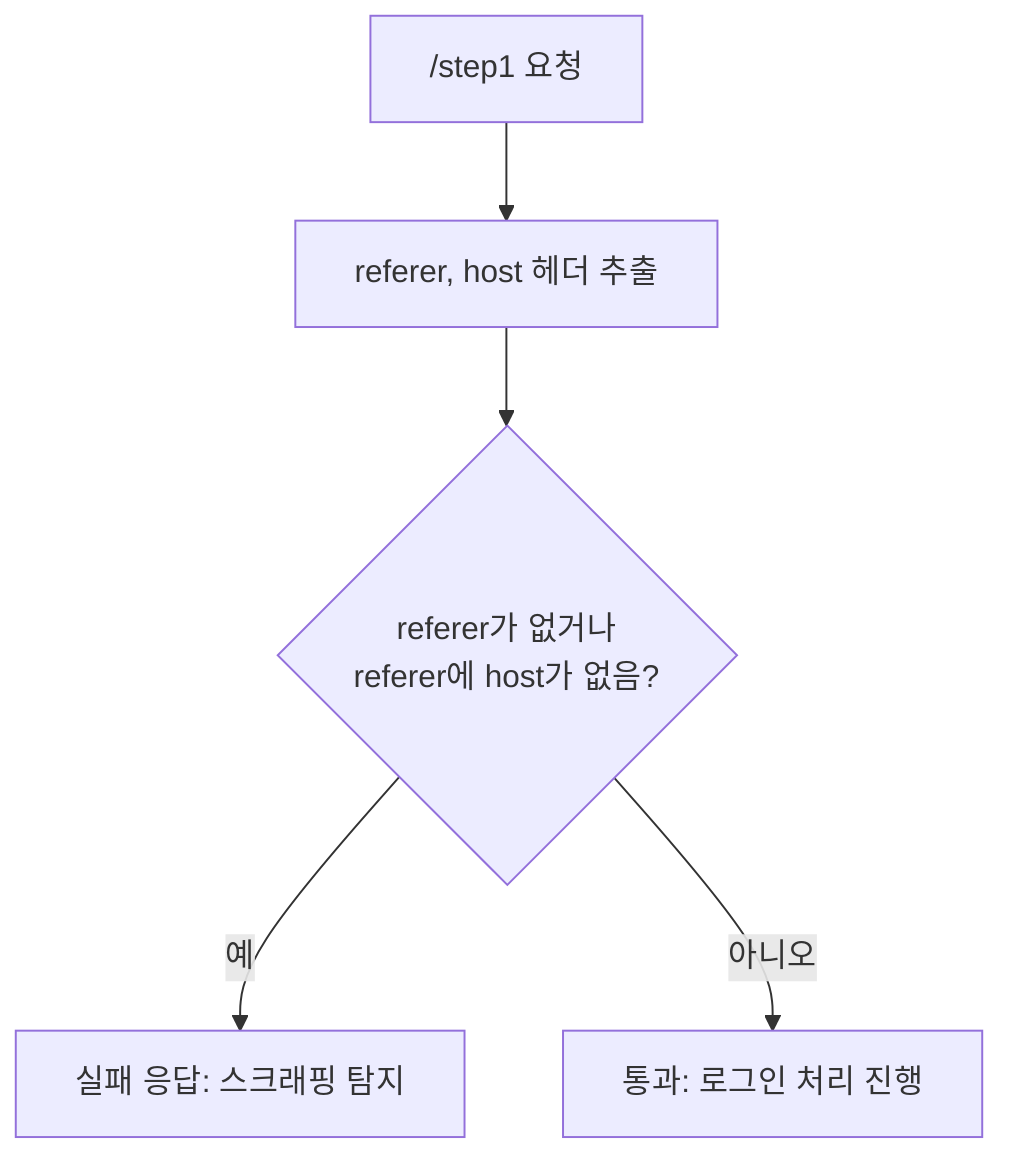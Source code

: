 flowchart TD
  A["/step1 요청"] --> B["referer, host 헤더 추출"]
  B --> C{"referer가 없거나<br>referer에 host가 없음?"}
  C -- 예 --> D["실패 응답: 스크래핑 탐지"]
  C -- 아니오 --> E["통과: 로그인 처리 진행"]